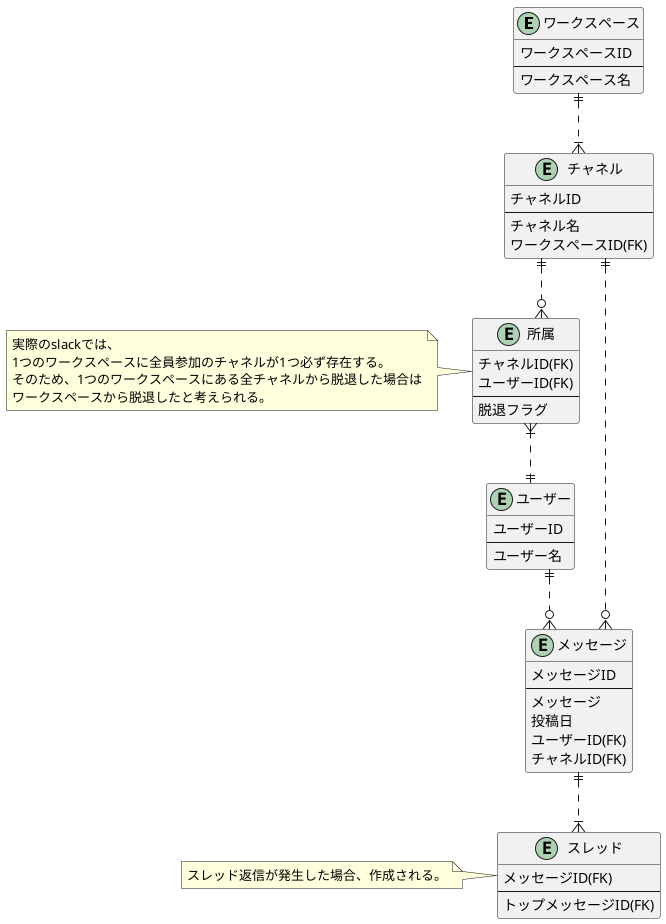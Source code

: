 @startuml slack_01

skinparam {
  ' カーディナリティ斜め対策
   linetype ortho
}

entity "ワークスペース" as ワークスペース {
  ワークスペースID
  --
  ワークスペース名
}

entity "チャネル" as チャネル {
  チャネルID
  --
  チャネル名
  ワークスペースID(FK)
}

entity "所属" as 所属 {
  チャネルID(FK)
  ユーザーID(FK)
  --
  脱退フラグ
}

note left of 所属
  実際のslackでは、
  1つのワークスペースに全員参加のチャネルが1つ必ず存在する。
  そのため、1つのワークスペースにある全チャネルから脱退した場合は
  ワークスペースから脱退したと考えられる。
end note

entity "ユーザー" as ユーザー {
  ユーザーID
  --
  ユーザー名
}

entity "メッセージ" as メッセージ {
  メッセージID
  --
  メッセージ
  投稿日
  ユーザーID(FK)
  チャネルID(FK)
}

entity "スレッド" as スレッド {
  メッセージID(FK)
  --
  トップメッセージID(FK)
}

note left of スレッド
  スレッド返信が発生した場合、作成される。
end note

ワークスペース ||..|{ チャネル
チャネル ||..o{ 所属
所属 }|..|| ユーザー
チャネル ||..o{ メッセージ
ユーザー ||..o{ メッセージ
メッセージ ||..|{ スレッド


@enduml